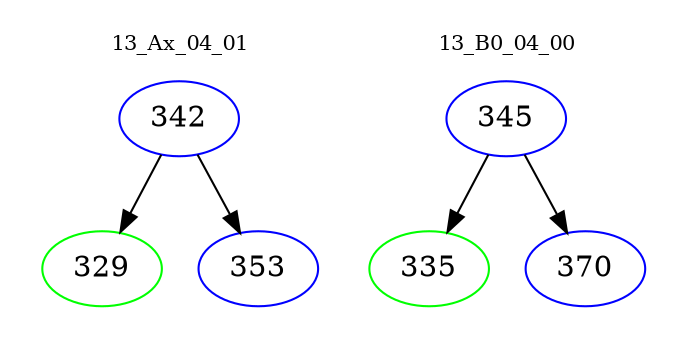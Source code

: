 digraph{
subgraph cluster_0 {
color = white
label = "13_Ax_04_01";
fontsize=10;
T0_342 [label="342", color="blue"]
T0_342 -> T0_329 [color="black"]
T0_329 [label="329", color="green"]
T0_342 -> T0_353 [color="black"]
T0_353 [label="353", color="blue"]
}
subgraph cluster_1 {
color = white
label = "13_B0_04_00";
fontsize=10;
T1_345 [label="345", color="blue"]
T1_345 -> T1_335 [color="black"]
T1_335 [label="335", color="green"]
T1_345 -> T1_370 [color="black"]
T1_370 [label="370", color="blue"]
}
}
